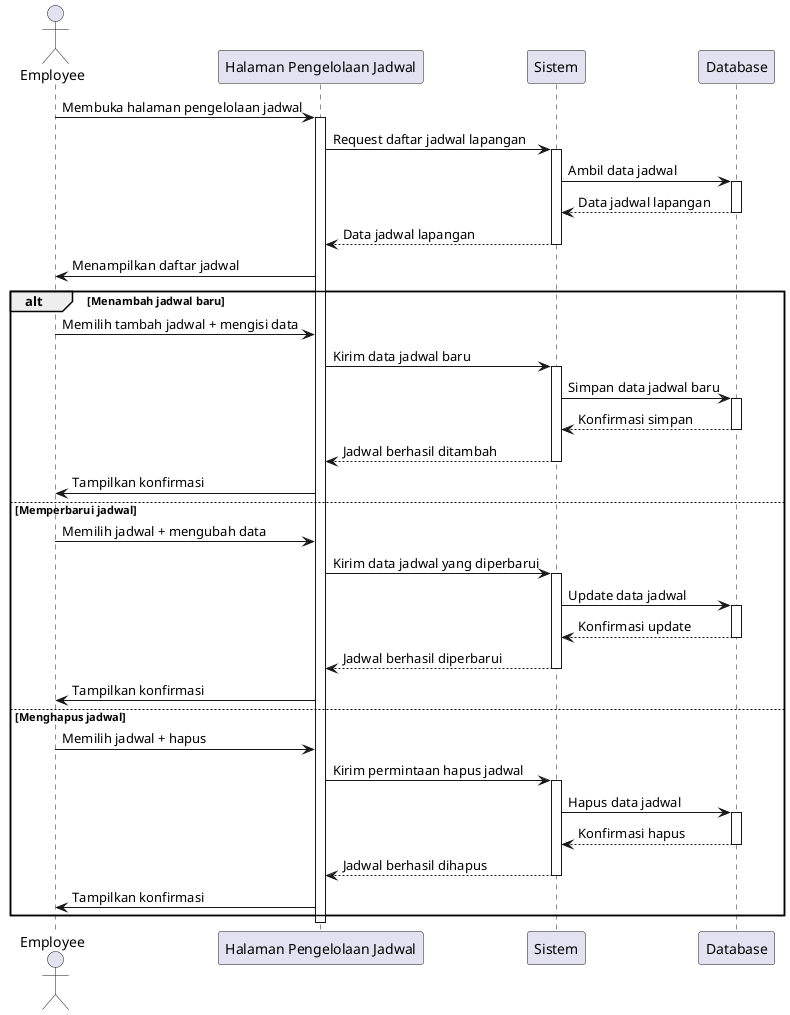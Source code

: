 @startuml
actor Employee
participant "Halaman Pengelolaan Jadwal" as SchedulePage
participant "Sistem" as System
participant "Database" as DB

Employee -> SchedulePage : Membuka halaman pengelolaan jadwal
activate SchedulePage
SchedulePage -> System : Request daftar jadwal lapangan
activate System
System -> DB : Ambil data jadwal
activate DB
DB --> System : Data jadwal lapangan
deactivate DB
System --> SchedulePage : Data jadwal lapangan
deactivate System
SchedulePage -> Employee : Menampilkan daftar jadwal

alt Menambah jadwal baru
    Employee -> SchedulePage : Memilih tambah jadwal + mengisi data
    SchedulePage -> System : Kirim data jadwal baru
    activate System
    System -> DB : Simpan data jadwal baru
    activate DB
    DB --> System : Konfirmasi simpan
    deactivate DB
    System --> SchedulePage : Jadwal berhasil ditambah
    deactivate System
    SchedulePage -> Employee : Tampilkan konfirmasi
else Memperbarui jadwal
    Employee -> SchedulePage : Memilih jadwal + mengubah data
    SchedulePage -> System : Kirim data jadwal yang diperbarui
    activate System
    System -> DB : Update data jadwal
    activate DB
    DB --> System : Konfirmasi update
    deactivate DB
    System --> SchedulePage : Jadwal berhasil diperbarui
    deactivate System
    SchedulePage -> Employee : Tampilkan konfirmasi
else Menghapus jadwal
    Employee -> SchedulePage : Memilih jadwal + hapus
    SchedulePage -> System : Kirim permintaan hapus jadwal
    activate System
    System -> DB : Hapus data jadwal
    activate DB
    DB --> System : Konfirmasi hapus
    deactivate DB
    System --> SchedulePage : Jadwal berhasil dihapus
    deactivate System
    SchedulePage -> Employee : Tampilkan konfirmasi
end

deactivate SchedulePage

@enduml
